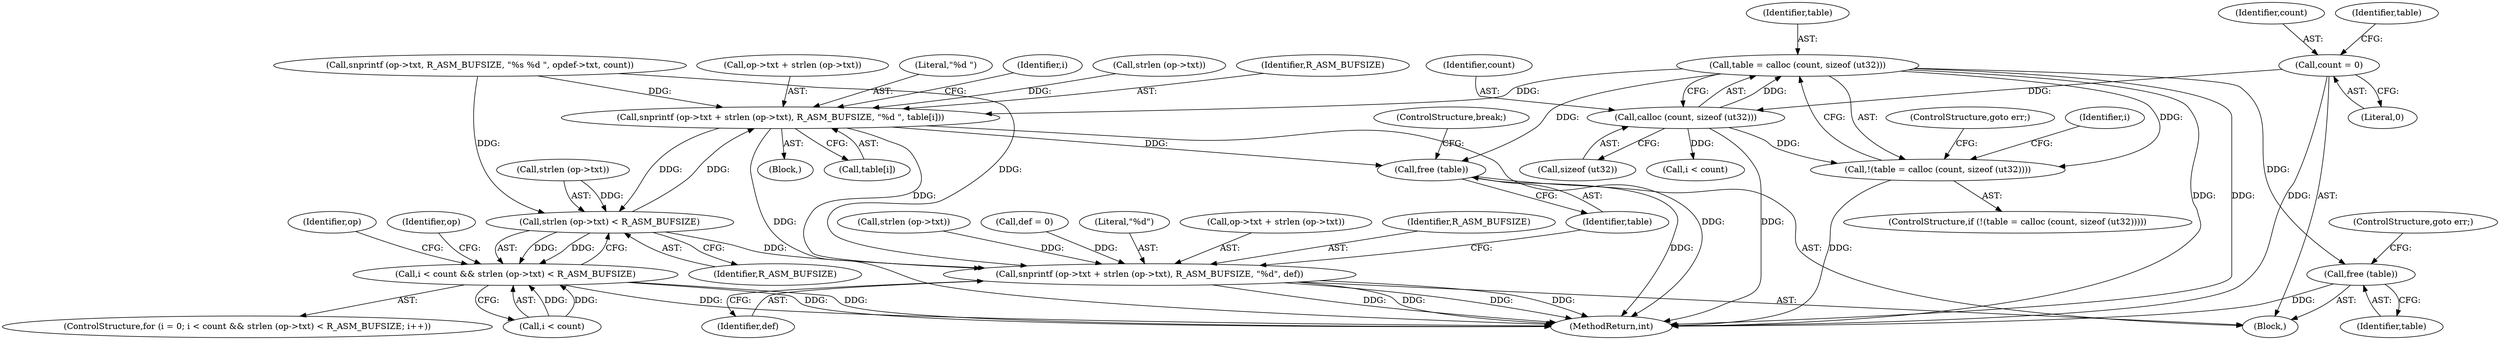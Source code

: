 digraph "0_radare2_52b1526443c1f433087928291d1c3d37a5600515@API" {
"1000471" [label="(Call,table = calloc (count, sizeof (ut32)))"];
"1000473" [label="(Call,calloc (count, sizeof (ut32)))"];
"1000436" [label="(Call,count = 0)"];
"1000470" [label="(Call,!(table = calloc (count, sizeof (ut32))))"];
"1000586" [label="(Call,snprintf (op->txt + strlen (op->txt), R_ASM_BUFSIZE, \"%d \", table[i]))"];
"1000577" [label="(Call,strlen (op->txt) < R_ASM_BUFSIZE)"];
"1000573" [label="(Call,i < count && strlen (op->txt) < R_ASM_BUFSIZE)"];
"1000600" [label="(Call,snprintf (op->txt + strlen (op->txt), R_ASM_BUFSIZE, \"%d\", def))"];
"1000612" [label="(Call,free (table))"];
"1000616" [label="(Call,free (table))"];
"1000596" [label="(Literal,\"%d \")"];
"1000573" [label="(Call,i < count && strlen (op->txt) < R_ASM_BUFSIZE)"];
"1000441" [label="(Identifier,table)"];
"1000491" [label="(Call,i < count)"];
"1000584" [label="(Identifier,i)"];
"1000603" [label="(Identifier,op)"];
"1000586" [label="(Call,snprintf (op->txt + strlen (op->txt), R_ASM_BUFSIZE, \"%d \", table[i]))"];
"1001073" [label="(MethodReturn,int)"];
"1000438" [label="(Literal,0)"];
"1000473" [label="(Call,calloc (count, sizeof (ut32)))"];
"1000585" [label="(Block,)"];
"1000597" [label="(Call,table[i])"];
"1000436" [label="(Call,count = 0)"];
"1000559" [label="(Call,snprintf (op->txt, R_ASM_BUFSIZE, \"%s %d \", opdef->txt, count))"];
"1000477" [label="(ControlStructure,goto err;)"];
"1000591" [label="(Call,strlen (op->txt))"];
"1000609" [label="(Identifier,R_ASM_BUFSIZE)"];
"1000613" [label="(Identifier,table)"];
"1000437" [label="(Identifier,count)"];
"1000578" [label="(Call,strlen (op->txt))"];
"1000616" [label="(Call,free (table))"];
"1000605" [label="(Call,strlen (op->txt))"];
"1000611" [label="(Identifier,def)"];
"1000618" [label="(ControlStructure,goto err;)"];
"1000434" [label="(Block,)"];
"1000480" [label="(Identifier,i)"];
"1000589" [label="(Identifier,op)"];
"1000469" [label="(ControlStructure,if (!(table = calloc (count, sizeof (ut32)))))"];
"1000574" [label="(Call,i < count)"];
"1000595" [label="(Identifier,R_ASM_BUFSIZE)"];
"1000617" [label="(Identifier,table)"];
"1000471" [label="(Call,table = calloc (count, sizeof (ut32)))"];
"1000569" [label="(ControlStructure,for (i = 0; i < count && strlen (op->txt) < R_ASM_BUFSIZE; i++))"];
"1000470" [label="(Call,!(table = calloc (count, sizeof (ut32))))"];
"1000587" [label="(Call,op->txt + strlen (op->txt))"];
"1000582" [label="(Identifier,R_ASM_BUFSIZE)"];
"1000475" [label="(Call,sizeof (ut32))"];
"1000612" [label="(Call,free (table))"];
"1000474" [label="(Identifier,count)"];
"1000444" [label="(Call,def = 0)"];
"1000472" [label="(Identifier,table)"];
"1000610" [label="(Literal,\"%d\")"];
"1000600" [label="(Call,snprintf (op->txt + strlen (op->txt), R_ASM_BUFSIZE, \"%d\", def))"];
"1000614" [label="(ControlStructure,break;)"];
"1000601" [label="(Call,op->txt + strlen (op->txt))"];
"1000577" [label="(Call,strlen (op->txt) < R_ASM_BUFSIZE)"];
"1000471" -> "1000470"  [label="AST: "];
"1000471" -> "1000473"  [label="CFG: "];
"1000472" -> "1000471"  [label="AST: "];
"1000473" -> "1000471"  [label="AST: "];
"1000470" -> "1000471"  [label="CFG: "];
"1000471" -> "1001073"  [label="DDG: "];
"1000471" -> "1001073"  [label="DDG: "];
"1000471" -> "1000470"  [label="DDG: "];
"1000473" -> "1000471"  [label="DDG: "];
"1000471" -> "1000586"  [label="DDG: "];
"1000471" -> "1000612"  [label="DDG: "];
"1000471" -> "1000616"  [label="DDG: "];
"1000473" -> "1000475"  [label="CFG: "];
"1000474" -> "1000473"  [label="AST: "];
"1000475" -> "1000473"  [label="AST: "];
"1000473" -> "1001073"  [label="DDG: "];
"1000473" -> "1000470"  [label="DDG: "];
"1000436" -> "1000473"  [label="DDG: "];
"1000473" -> "1000491"  [label="DDG: "];
"1000436" -> "1000434"  [label="AST: "];
"1000436" -> "1000438"  [label="CFG: "];
"1000437" -> "1000436"  [label="AST: "];
"1000438" -> "1000436"  [label="AST: "];
"1000441" -> "1000436"  [label="CFG: "];
"1000436" -> "1001073"  [label="DDG: "];
"1000470" -> "1000469"  [label="AST: "];
"1000477" -> "1000470"  [label="CFG: "];
"1000480" -> "1000470"  [label="CFG: "];
"1000470" -> "1001073"  [label="DDG: "];
"1000586" -> "1000585"  [label="AST: "];
"1000586" -> "1000597"  [label="CFG: "];
"1000587" -> "1000586"  [label="AST: "];
"1000595" -> "1000586"  [label="AST: "];
"1000596" -> "1000586"  [label="AST: "];
"1000597" -> "1000586"  [label="AST: "];
"1000584" -> "1000586"  [label="CFG: "];
"1000586" -> "1001073"  [label="DDG: "];
"1000586" -> "1001073"  [label="DDG: "];
"1000586" -> "1000577"  [label="DDG: "];
"1000591" -> "1000586"  [label="DDG: "];
"1000559" -> "1000586"  [label="DDG: "];
"1000577" -> "1000586"  [label="DDG: "];
"1000586" -> "1000600"  [label="DDG: "];
"1000586" -> "1000612"  [label="DDG: "];
"1000577" -> "1000573"  [label="AST: "];
"1000577" -> "1000582"  [label="CFG: "];
"1000578" -> "1000577"  [label="AST: "];
"1000582" -> "1000577"  [label="AST: "];
"1000573" -> "1000577"  [label="CFG: "];
"1000577" -> "1000573"  [label="DDG: "];
"1000577" -> "1000573"  [label="DDG: "];
"1000578" -> "1000577"  [label="DDG: "];
"1000559" -> "1000577"  [label="DDG: "];
"1000577" -> "1000600"  [label="DDG: "];
"1000573" -> "1000569"  [label="AST: "];
"1000573" -> "1000574"  [label="CFG: "];
"1000574" -> "1000573"  [label="AST: "];
"1000589" -> "1000573"  [label="CFG: "];
"1000603" -> "1000573"  [label="CFG: "];
"1000573" -> "1001073"  [label="DDG: "];
"1000573" -> "1001073"  [label="DDG: "];
"1000573" -> "1001073"  [label="DDG: "];
"1000574" -> "1000573"  [label="DDG: "];
"1000574" -> "1000573"  [label="DDG: "];
"1000600" -> "1000434"  [label="AST: "];
"1000600" -> "1000611"  [label="CFG: "];
"1000601" -> "1000600"  [label="AST: "];
"1000609" -> "1000600"  [label="AST: "];
"1000610" -> "1000600"  [label="AST: "];
"1000611" -> "1000600"  [label="AST: "];
"1000613" -> "1000600"  [label="CFG: "];
"1000600" -> "1001073"  [label="DDG: "];
"1000600" -> "1001073"  [label="DDG: "];
"1000600" -> "1001073"  [label="DDG: "];
"1000600" -> "1001073"  [label="DDG: "];
"1000605" -> "1000600"  [label="DDG: "];
"1000559" -> "1000600"  [label="DDG: "];
"1000444" -> "1000600"  [label="DDG: "];
"1000612" -> "1000434"  [label="AST: "];
"1000612" -> "1000613"  [label="CFG: "];
"1000613" -> "1000612"  [label="AST: "];
"1000614" -> "1000612"  [label="CFG: "];
"1000612" -> "1001073"  [label="DDG: "];
"1000616" -> "1000434"  [label="AST: "];
"1000616" -> "1000617"  [label="CFG: "];
"1000617" -> "1000616"  [label="AST: "];
"1000618" -> "1000616"  [label="CFG: "];
"1000616" -> "1001073"  [label="DDG: "];
}
